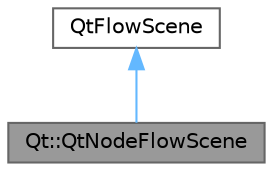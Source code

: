 digraph "Qt::QtNodeFlowScene"
{
 // LATEX_PDF_SIZE
  bgcolor="transparent";
  edge [fontname=Helvetica,fontsize=10,labelfontname=Helvetica,labelfontsize=10];
  node [fontname=Helvetica,fontsize=10,shape=box,height=0.2,width=0.4];
  Node1 [id="Node000001",label="Qt::QtNodeFlowScene",height=0.2,width=0.4,color="gray40", fillcolor="grey60", style="filled", fontcolor="black",tooltip="Scene holds connections and nodes."];
  Node2 -> Node1 [id="edge1_Node000001_Node000002",dir="back",color="steelblue1",style="solid",tooltip=" "];
  Node2 [id="Node000002",label="QtFlowScene",height=0.2,width=0.4,color="gray40", fillcolor="white", style="filled",tooltip=" "];
}
